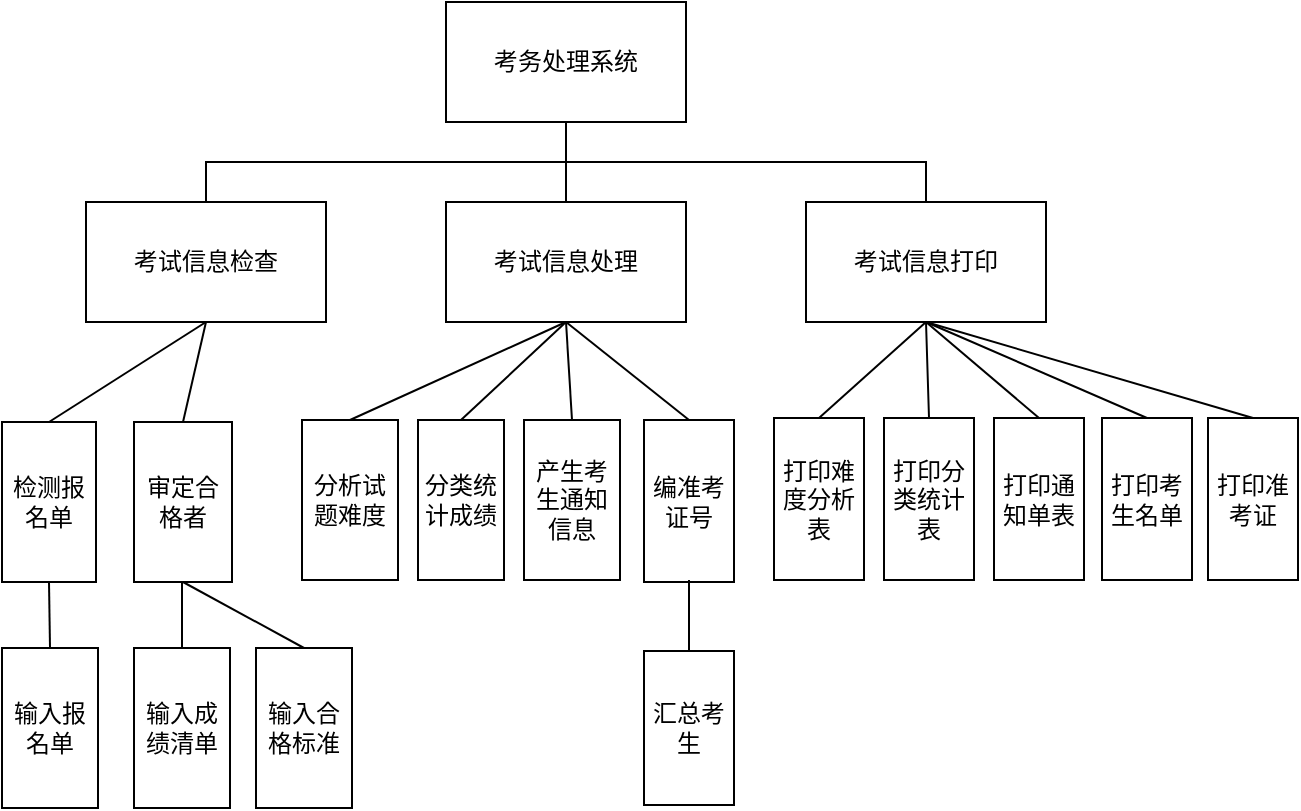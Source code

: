 <mxfile version="20.7.2" type="github">
  <diagram id="tX_K8DnK18EPYIjGrCXY" name="第 1 页">
    <mxGraphModel dx="1034" dy="466" grid="1" gridSize="10" guides="1" tooltips="1" connect="1" arrows="1" fold="1" page="1" pageScale="1" pageWidth="827" pageHeight="1169" math="0" shadow="0">
      <root>
        <mxCell id="0" />
        <mxCell id="1" parent="0" />
        <mxCell id="nGxhTOHd3QBVIAoaaXD4-1" value="考务处理系统" style="rounded=0;whiteSpace=wrap;html=1;" parent="1" vertex="1">
          <mxGeometry x="305" y="90" width="120" height="60" as="geometry" />
        </mxCell>
        <mxCell id="nGxhTOHd3QBVIAoaaXD4-2" value="考试信息检查" style="rounded=0;whiteSpace=wrap;html=1;" parent="1" vertex="1">
          <mxGeometry x="125" y="190" width="120" height="60" as="geometry" />
        </mxCell>
        <mxCell id="nGxhTOHd3QBVIAoaaXD4-3" value="考试信息处理" style="rounded=0;whiteSpace=wrap;html=1;" parent="1" vertex="1">
          <mxGeometry x="305" y="190" width="120" height="60" as="geometry" />
        </mxCell>
        <mxCell id="nGxhTOHd3QBVIAoaaXD4-4" value="考试信息打印" style="rounded=0;whiteSpace=wrap;html=1;" parent="1" vertex="1">
          <mxGeometry x="485" y="190" width="120" height="60" as="geometry" />
        </mxCell>
        <mxCell id="nGxhTOHd3QBVIAoaaXD4-8" value="检测报名单" style="rounded=0;whiteSpace=wrap;html=1;" parent="1" vertex="1">
          <mxGeometry x="83" y="300" width="47" height="80" as="geometry" />
        </mxCell>
        <mxCell id="nGxhTOHd3QBVIAoaaXD4-10" value="审定合格者" style="rounded=0;whiteSpace=wrap;html=1;" parent="1" vertex="1">
          <mxGeometry x="149" y="300" width="49" height="80" as="geometry" />
        </mxCell>
        <mxCell id="nGxhTOHd3QBVIAoaaXD4-14" value="" style="endArrow=none;html=1;rounded=0;exitX=0.5;exitY=0;exitDx=0;exitDy=0;entryX=0.5;entryY=1;entryDx=0;entryDy=0;" parent="1" source="nGxhTOHd3QBVIAoaaXD4-2" target="nGxhTOHd3QBVIAoaaXD4-1" edge="1">
          <mxGeometry width="50" height="50" relative="1" as="geometry">
            <mxPoint x="185" y="160" as="sourcePoint" />
            <mxPoint x="235" y="110" as="targetPoint" />
            <Array as="points">
              <mxPoint x="185" y="170" />
              <mxPoint x="275" y="170" />
              <mxPoint x="365" y="170" />
            </Array>
          </mxGeometry>
        </mxCell>
        <mxCell id="nGxhTOHd3QBVIAoaaXD4-15" value="" style="endArrow=none;html=1;rounded=0;" parent="1" source="nGxhTOHd3QBVIAoaaXD4-3" edge="1">
          <mxGeometry width="50" height="50" relative="1" as="geometry">
            <mxPoint x="315" y="200" as="sourcePoint" />
            <mxPoint x="365" y="150" as="targetPoint" />
          </mxGeometry>
        </mxCell>
        <mxCell id="nGxhTOHd3QBVIAoaaXD4-16" value="" style="endArrow=none;html=1;rounded=0;exitX=0.5;exitY=0;exitDx=0;exitDy=0;entryX=0.5;entryY=1;entryDx=0;entryDy=0;" parent="1" source="nGxhTOHd3QBVIAoaaXD4-4" target="nGxhTOHd3QBVIAoaaXD4-1" edge="1">
          <mxGeometry width="50" height="50" relative="1" as="geometry">
            <mxPoint x="525" y="190" as="sourcePoint" />
            <mxPoint x="575" y="140" as="targetPoint" />
            <Array as="points">
              <mxPoint x="545" y="170" />
              <mxPoint x="455" y="170" />
              <mxPoint x="365" y="170" />
            </Array>
          </mxGeometry>
        </mxCell>
        <mxCell id="nGxhTOHd3QBVIAoaaXD4-17" value="" style="endArrow=none;html=1;rounded=0;exitX=0.5;exitY=0;exitDx=0;exitDy=0;" parent="1" source="nGxhTOHd3QBVIAoaaXD4-8" edge="1">
          <mxGeometry width="50" height="50" relative="1" as="geometry">
            <mxPoint x="135" y="300" as="sourcePoint" />
            <mxPoint x="185" y="250" as="targetPoint" />
          </mxGeometry>
        </mxCell>
        <mxCell id="nGxhTOHd3QBVIAoaaXD4-18" value="" style="endArrow=none;html=1;rounded=0;exitX=0.5;exitY=0;exitDx=0;exitDy=0;" parent="1" source="nGxhTOHd3QBVIAoaaXD4-10" edge="1">
          <mxGeometry width="50" height="50" relative="1" as="geometry">
            <mxPoint x="195" y="310" as="sourcePoint" />
            <mxPoint x="185" y="250" as="targetPoint" />
          </mxGeometry>
        </mxCell>
        <mxCell id="nGxhTOHd3QBVIAoaaXD4-21" value="分析试题难度" style="rounded=0;whiteSpace=wrap;html=1;" parent="1" vertex="1">
          <mxGeometry x="233" y="299" width="48" height="80" as="geometry" />
        </mxCell>
        <mxCell id="nGxhTOHd3QBVIAoaaXD4-22" value="分类统计成绩" style="rounded=0;whiteSpace=wrap;html=1;" parent="1" vertex="1">
          <mxGeometry x="291" y="299" width="43" height="80" as="geometry" />
        </mxCell>
        <mxCell id="nGxhTOHd3QBVIAoaaXD4-23" value="产生考生通知信息" style="rounded=0;whiteSpace=wrap;html=1;" parent="1" vertex="1">
          <mxGeometry x="344" y="299" width="48" height="80" as="geometry" />
        </mxCell>
        <mxCell id="nGxhTOHd3QBVIAoaaXD4-24" value="编准考证号" style="rounded=0;whiteSpace=wrap;html=1;" parent="1" vertex="1">
          <mxGeometry x="404" y="299" width="45" height="81" as="geometry" />
        </mxCell>
        <mxCell id="nGxhTOHd3QBVIAoaaXD4-25" value="打印难度分析表" style="rounded=0;whiteSpace=wrap;html=1;" parent="1" vertex="1">
          <mxGeometry x="469" y="298" width="45" height="81" as="geometry" />
        </mxCell>
        <mxCell id="nGxhTOHd3QBVIAoaaXD4-26" value="" style="endArrow=none;html=1;rounded=0;entryX=0.5;entryY=1;entryDx=0;entryDy=0;exitX=0.5;exitY=0;exitDx=0;exitDy=0;" parent="1" source="nGxhTOHd3QBVIAoaaXD4-21" target="nGxhTOHd3QBVIAoaaXD4-3" edge="1">
          <mxGeometry width="50" height="50" relative="1" as="geometry">
            <mxPoint x="315" y="310" as="sourcePoint" />
            <mxPoint x="365" y="260" as="targetPoint" />
          </mxGeometry>
        </mxCell>
        <mxCell id="nGxhTOHd3QBVIAoaaXD4-27" value="" style="endArrow=none;html=1;rounded=0;entryX=0.5;entryY=1;entryDx=0;entryDy=0;exitX=0.5;exitY=0;exitDx=0;exitDy=0;" parent="1" source="nGxhTOHd3QBVIAoaaXD4-22" target="nGxhTOHd3QBVIAoaaXD4-3" edge="1">
          <mxGeometry width="50" height="50" relative="1" as="geometry">
            <mxPoint x="345" y="300" as="sourcePoint" />
            <mxPoint x="345" y="420" as="targetPoint" />
          </mxGeometry>
        </mxCell>
        <mxCell id="nGxhTOHd3QBVIAoaaXD4-28" value="" style="endArrow=none;html=1;rounded=0;entryX=0.5;entryY=1;entryDx=0;entryDy=0;exitX=0.5;exitY=0;exitDx=0;exitDy=0;" parent="1" source="nGxhTOHd3QBVIAoaaXD4-23" target="nGxhTOHd3QBVIAoaaXD4-3" edge="1">
          <mxGeometry width="50" height="50" relative="1" as="geometry">
            <mxPoint x="355" y="460" as="sourcePoint" />
            <mxPoint x="405" y="410" as="targetPoint" />
          </mxGeometry>
        </mxCell>
        <mxCell id="nGxhTOHd3QBVIAoaaXD4-29" value="" style="endArrow=none;html=1;rounded=0;entryX=0.5;entryY=1;entryDx=0;entryDy=0;exitX=0.5;exitY=0;exitDx=0;exitDy=0;" parent="1" source="nGxhTOHd3QBVIAoaaXD4-24" target="nGxhTOHd3QBVIAoaaXD4-3" edge="1">
          <mxGeometry width="50" height="50" relative="1" as="geometry">
            <mxPoint x="365" y="500" as="sourcePoint" />
            <mxPoint x="415" y="450" as="targetPoint" />
          </mxGeometry>
        </mxCell>
        <mxCell id="nGxhTOHd3QBVIAoaaXD4-30" value="打印分类统计表" style="rounded=0;whiteSpace=wrap;html=1;" parent="1" vertex="1">
          <mxGeometry x="524" y="298" width="45" height="81" as="geometry" />
        </mxCell>
        <mxCell id="nGxhTOHd3QBVIAoaaXD4-31" value="汇总考生" style="rounded=0;whiteSpace=wrap;html=1;" parent="1" vertex="1">
          <mxGeometry x="404" y="414.5" width="45" height="77" as="geometry" />
        </mxCell>
        <mxCell id="nGxhTOHd3QBVIAoaaXD4-32" value="打印考生名单" style="rounded=0;whiteSpace=wrap;html=1;" parent="1" vertex="1">
          <mxGeometry x="633" y="298" width="45" height="81" as="geometry" />
        </mxCell>
        <mxCell id="nGxhTOHd3QBVIAoaaXD4-33" value="打印通知单表" style="rounded=0;whiteSpace=wrap;html=1;" parent="1" vertex="1">
          <mxGeometry x="579" y="298" width="45" height="81" as="geometry" />
        </mxCell>
        <mxCell id="nGxhTOHd3QBVIAoaaXD4-34" value="" style="endArrow=none;html=1;fontFamily=Helvetica;fontSize=11;fontColor=default;align=center;strokeColor=default;exitX=0.5;exitY=0;exitDx=0;exitDy=0;entryX=0.5;entryY=1;entryDx=0;entryDy=0;" parent="1" source="nGxhTOHd3QBVIAoaaXD4-33" target="nGxhTOHd3QBVIAoaaXD4-4" edge="1">
          <mxGeometry width="50" height="50" relative="1" as="geometry">
            <mxPoint x="525" y="320" as="sourcePoint" />
            <mxPoint x="575" y="270" as="targetPoint" />
          </mxGeometry>
        </mxCell>
        <mxCell id="nGxhTOHd3QBVIAoaaXD4-35" value="" style="endArrow=none;html=1;rounded=0;entryX=0.5;entryY=1;entryDx=0;entryDy=0;exitX=0.5;exitY=0;exitDx=0;exitDy=0;" parent="1" source="nGxhTOHd3QBVIAoaaXD4-30" target="nGxhTOHd3QBVIAoaaXD4-4" edge="1">
          <mxGeometry width="50" height="50" relative="1" as="geometry">
            <mxPoint x="475" y="500" as="sourcePoint" />
            <mxPoint x="525" y="450" as="targetPoint" />
          </mxGeometry>
        </mxCell>
        <mxCell id="nGxhTOHd3QBVIAoaaXD4-36" value="" style="endArrow=none;html=1;rounded=0;entryX=0.5;entryY=1;entryDx=0;entryDy=0;exitX=0.5;exitY=0;exitDx=0;exitDy=0;" parent="1" source="nGxhTOHd3QBVIAoaaXD4-25" target="nGxhTOHd3QBVIAoaaXD4-4" edge="1">
          <mxGeometry width="50" height="50" relative="1" as="geometry">
            <mxPoint x="525" y="480" as="sourcePoint" />
            <mxPoint x="575" y="430" as="targetPoint" />
          </mxGeometry>
        </mxCell>
        <mxCell id="nGxhTOHd3QBVIAoaaXD4-37" value="" style="endArrow=none;html=1;rounded=0;entryX=0.5;entryY=1;entryDx=0;entryDy=0;exitX=0.5;exitY=0;exitDx=0;exitDy=0;" parent="1" source="nGxhTOHd3QBVIAoaaXD4-32" target="nGxhTOHd3QBVIAoaaXD4-4" edge="1">
          <mxGeometry width="50" height="50" relative="1" as="geometry">
            <mxPoint x="705" y="260" as="sourcePoint" />
            <mxPoint x="755" y="210" as="targetPoint" />
          </mxGeometry>
        </mxCell>
        <mxCell id="nGxhTOHd3QBVIAoaaXD4-39" value="" style="endArrow=none;html=1;rounded=0;entryX=0.5;entryY=1;entryDx=0;entryDy=0;exitX=0.5;exitY=0;exitDx=0;exitDy=0;" parent="1" source="nGxhTOHd3QBVIAoaaXD4-31" edge="1">
          <mxGeometry width="50" height="50" relative="1" as="geometry">
            <mxPoint x="300" y="470" as="sourcePoint" />
            <mxPoint x="426.5" y="379" as="targetPoint" />
          </mxGeometry>
        </mxCell>
        <mxCell id="nGxhTOHd3QBVIAoaaXD4-41" value="打印准考证" style="rounded=0;whiteSpace=wrap;html=1;" parent="1" vertex="1">
          <mxGeometry x="686" y="298" width="45" height="81" as="geometry" />
        </mxCell>
        <mxCell id="nGxhTOHd3QBVIAoaaXD4-42" value="" style="endArrow=none;html=1;rounded=0;entryX=0.5;entryY=1;entryDx=0;entryDy=0;exitX=0.5;exitY=0;exitDx=0;exitDy=0;" parent="1" source="nGxhTOHd3QBVIAoaaXD4-41" target="nGxhTOHd3QBVIAoaaXD4-4" edge="1">
          <mxGeometry width="50" height="50" relative="1" as="geometry">
            <mxPoint x="510" y="480" as="sourcePoint" />
            <mxPoint x="560" y="430" as="targetPoint" />
          </mxGeometry>
        </mxCell>
        <mxCell id="nGxhTOHd3QBVIAoaaXD4-44" value="输入成绩清单" style="rounded=0;whiteSpace=wrap;html=1;" parent="1" vertex="1">
          <mxGeometry x="149" y="413" width="48" height="80" as="geometry" />
        </mxCell>
        <mxCell id="nGxhTOHd3QBVIAoaaXD4-45" value="输入合格标准" style="rounded=0;whiteSpace=wrap;html=1;" parent="1" vertex="1">
          <mxGeometry x="210" y="413" width="48" height="80" as="geometry" />
        </mxCell>
        <mxCell id="nGxhTOHd3QBVIAoaaXD4-46" value="" style="endArrow=none;html=1;rounded=0;entryX=0.5;entryY=1;entryDx=0;entryDy=0;exitX=0.5;exitY=0;exitDx=0;exitDy=0;" parent="1" source="nGxhTOHd3QBVIAoaaXD4-45" target="nGxhTOHd3QBVIAoaaXD4-10" edge="1">
          <mxGeometry width="50" height="50" relative="1" as="geometry">
            <mxPoint x="230" y="570" as="sourcePoint" />
            <mxPoint x="280" y="520" as="targetPoint" />
          </mxGeometry>
        </mxCell>
        <mxCell id="nGxhTOHd3QBVIAoaaXD4-47" value="" style="endArrow=none;html=1;rounded=0;entryX=0.5;entryY=1;entryDx=0;entryDy=0;exitX=0.5;exitY=0;exitDx=0;exitDy=0;" parent="1" source="nGxhTOHd3QBVIAoaaXD4-44" edge="1">
          <mxGeometry width="50" height="50" relative="1" as="geometry">
            <mxPoint x="173" y="405" as="sourcePoint" />
            <mxPoint x="173" y="380" as="targetPoint" />
          </mxGeometry>
        </mxCell>
        <mxCell id="nGxhTOHd3QBVIAoaaXD4-48" value="输入报名单" style="rounded=0;whiteSpace=wrap;html=1;" parent="1" vertex="1">
          <mxGeometry x="83" y="413" width="48" height="80" as="geometry" />
        </mxCell>
        <mxCell id="nGxhTOHd3QBVIAoaaXD4-49" value="" style="endArrow=none;html=1;rounded=0;entryX=0.5;entryY=1;entryDx=0;entryDy=0;exitX=0.5;exitY=0;exitDx=0;exitDy=0;" parent="1" source="nGxhTOHd3QBVIAoaaXD4-48" target="nGxhTOHd3QBVIAoaaXD4-8" edge="1">
          <mxGeometry width="50" height="50" relative="1" as="geometry">
            <mxPoint x="90" y="590" as="sourcePoint" />
            <mxPoint x="140" y="540" as="targetPoint" />
          </mxGeometry>
        </mxCell>
      </root>
    </mxGraphModel>
  </diagram>
</mxfile>
